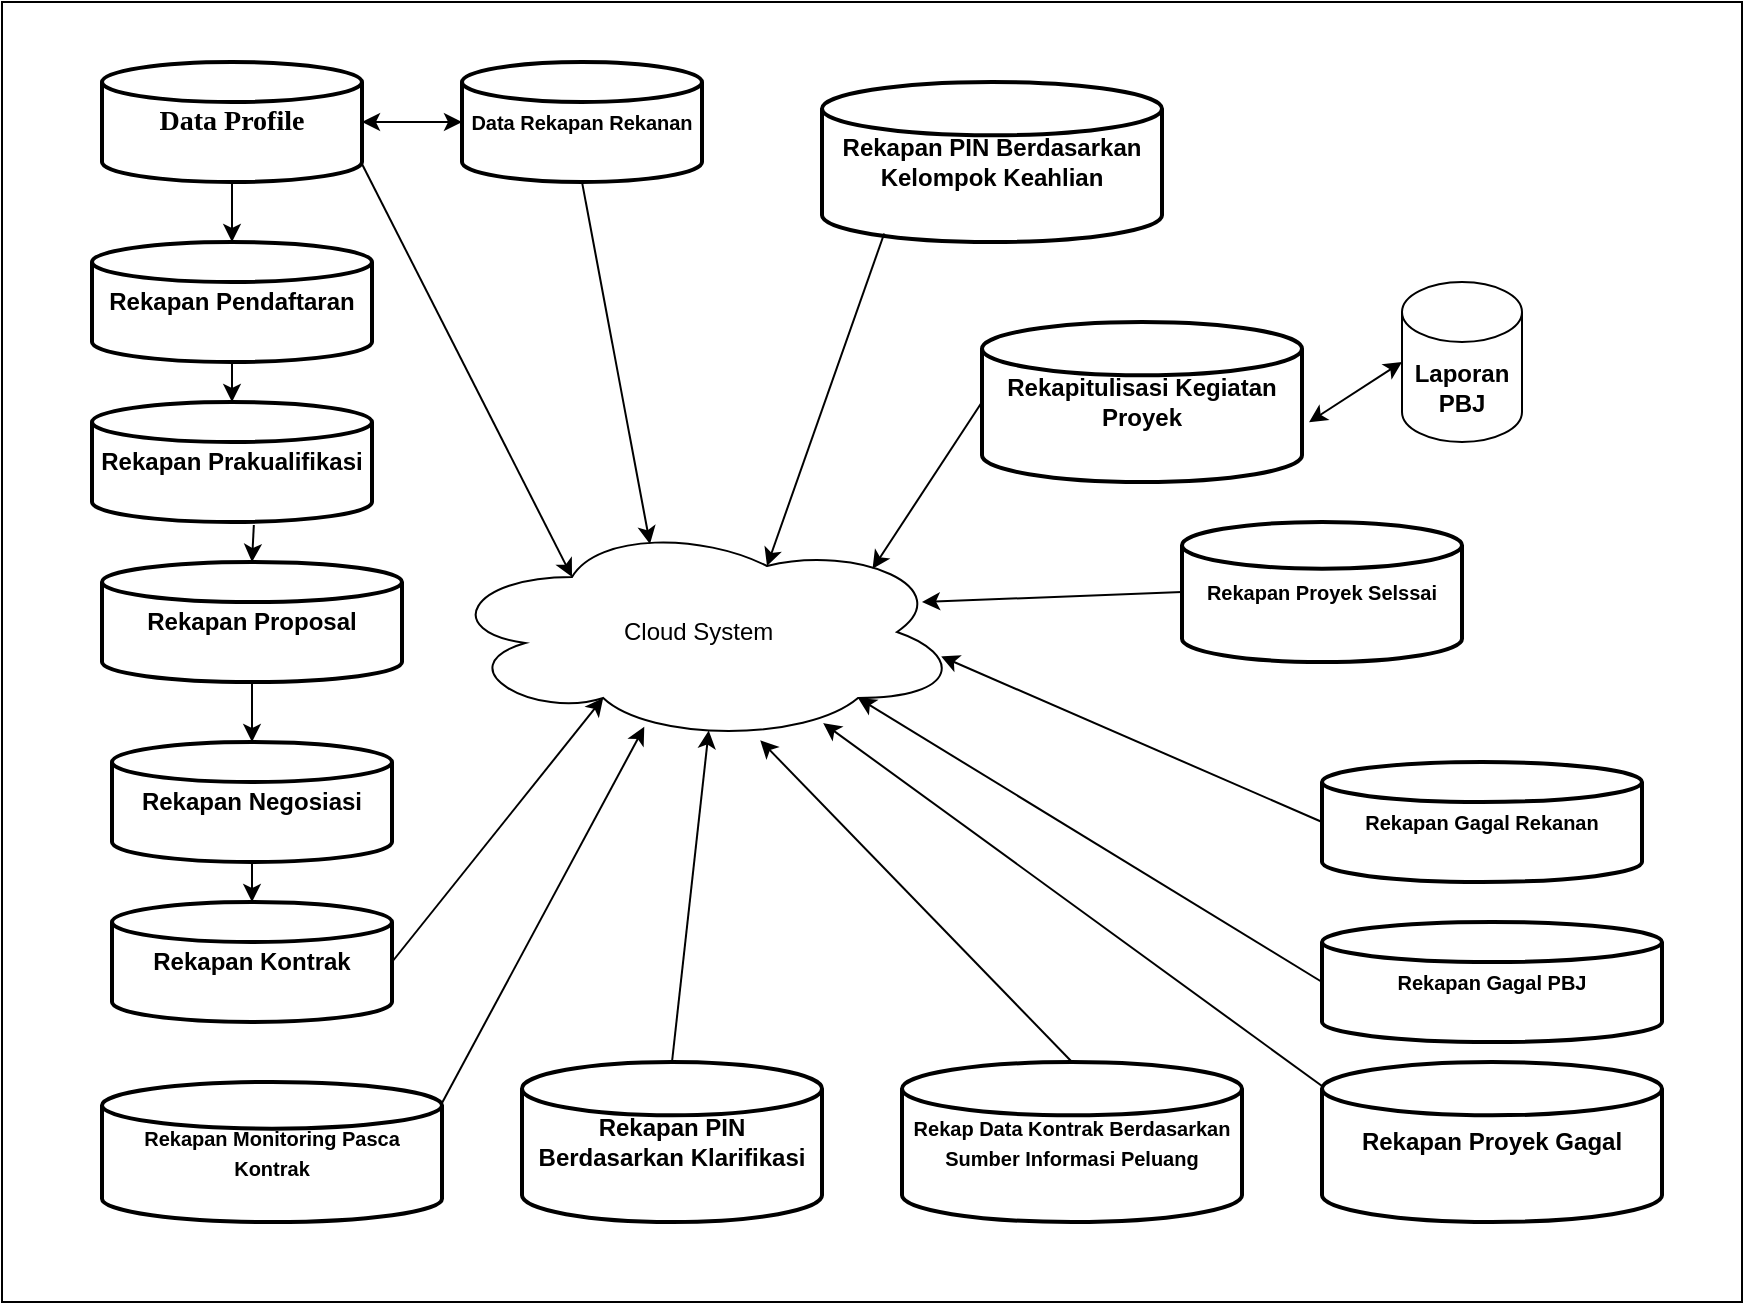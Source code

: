 <mxfile version="24.9.0">
  <diagram name="Page-1" id="jcIbqjNvUO0GuNZ87uYU">
    <mxGraphModel dx="2068" dy="908" grid="1" gridSize="10" guides="1" tooltips="1" connect="1" arrows="1" fold="1" page="1" pageScale="1" pageWidth="850" pageHeight="1100" math="0" shadow="0">
      <root>
        <mxCell id="0" />
        <mxCell id="1" parent="0" />
        <mxCell id="GfokzzcRMbjAe4mJGQ3S-2" value="&lt;font face=&quot;Times New Roman&quot; style=&quot;font-size: 14px;&quot;&gt;Data Profile&lt;/font&gt;" style="strokeWidth=2;html=1;shape=mxgraph.flowchart.database;whiteSpace=wrap;fontStyle=1" vertex="1" parent="1">
          <mxGeometry x="270" y="50" width="130" height="60" as="geometry" />
        </mxCell>
        <mxCell id="GfokzzcRMbjAe4mJGQ3S-3" value="&lt;font style=&quot;font-size: 10px;&quot;&gt;Data Rekapan Rekanan&lt;/font&gt;" style="strokeWidth=2;html=1;shape=mxgraph.flowchart.database;whiteSpace=wrap;fontStyle=1" vertex="1" parent="1">
          <mxGeometry x="450" y="50" width="120" height="60" as="geometry" />
        </mxCell>
        <mxCell id="GfokzzcRMbjAe4mJGQ3S-4" value="Rekapan Pendaftaran" style="strokeWidth=2;html=1;shape=mxgraph.flowchart.database;whiteSpace=wrap;fontStyle=1" vertex="1" parent="1">
          <mxGeometry x="265" y="140" width="140" height="60" as="geometry" />
        </mxCell>
        <mxCell id="GfokzzcRMbjAe4mJGQ3S-6" value="Rekapan Prakualifikasi" style="strokeWidth=2;html=1;shape=mxgraph.flowchart.database;whiteSpace=wrap;fontStyle=1" vertex="1" parent="1">
          <mxGeometry x="265" y="220" width="140" height="60" as="geometry" />
        </mxCell>
        <mxCell id="GfokzzcRMbjAe4mJGQ3S-7" value="Rekapan Proposal" style="strokeWidth=2;html=1;shape=mxgraph.flowchart.database;whiteSpace=wrap;fontStyle=1" vertex="1" parent="1">
          <mxGeometry x="270" y="300" width="150" height="60" as="geometry" />
        </mxCell>
        <mxCell id="GfokzzcRMbjAe4mJGQ3S-8" value="Rekapan Negosiasi" style="strokeWidth=2;html=1;shape=mxgraph.flowchart.database;whiteSpace=wrap;fontStyle=1" vertex="1" parent="1">
          <mxGeometry x="275" y="390" width="140" height="60" as="geometry" />
        </mxCell>
        <mxCell id="GfokzzcRMbjAe4mJGQ3S-10" value="Rekapan Kontrak" style="strokeWidth=2;html=1;shape=mxgraph.flowchart.database;whiteSpace=wrap;fontStyle=1" vertex="1" parent="1">
          <mxGeometry x="275" y="470" width="140" height="60" as="geometry" />
        </mxCell>
        <mxCell id="GfokzzcRMbjAe4mJGQ3S-11" value="&lt;font style=&quot;font-size: 10px;&quot;&gt;Rekapan Gagal Rekanan&lt;/font&gt;" style="strokeWidth=2;html=1;shape=mxgraph.flowchart.database;whiteSpace=wrap;fontStyle=1" vertex="1" parent="1">
          <mxGeometry x="880" y="400" width="160" height="60" as="geometry" />
        </mxCell>
        <mxCell id="GfokzzcRMbjAe4mJGQ3S-12" value="&lt;font style=&quot;font-size: 10px;&quot;&gt;Rekapan Gagal PBJ&lt;/font&gt;" style="strokeWidth=2;html=1;shape=mxgraph.flowchart.database;whiteSpace=wrap;fontStyle=1" vertex="1" parent="1">
          <mxGeometry x="880" y="480" width="170" height="60" as="geometry" />
        </mxCell>
        <mxCell id="GfokzzcRMbjAe4mJGQ3S-13" value="&lt;b&gt;Rekapan PIN Berdasarkan Klarifikasi&lt;/b&gt;" style="strokeWidth=2;html=1;shape=mxgraph.flowchart.database;whiteSpace=wrap;" vertex="1" parent="1">
          <mxGeometry x="480" y="550" width="150" height="80" as="geometry" />
        </mxCell>
        <mxCell id="GfokzzcRMbjAe4mJGQ3S-15" value="&lt;font style=&quot;font-size: 10px;&quot;&gt;Rekapan Proyek Selssai&lt;/font&gt;" style="strokeWidth=2;html=1;shape=mxgraph.flowchart.database;whiteSpace=wrap;fontStyle=1" vertex="1" parent="1">
          <mxGeometry x="810" y="280" width="140" height="70" as="geometry" />
        </mxCell>
        <mxCell id="GfokzzcRMbjAe4mJGQ3S-16" value="&lt;span style=&quot;font-size: 10px;&quot;&gt;Rekapan Monitoring Pasca Kontrak&lt;/span&gt;" style="strokeWidth=2;html=1;shape=mxgraph.flowchart.database;whiteSpace=wrap;fontStyle=1" vertex="1" parent="1">
          <mxGeometry x="270" y="560" width="170" height="70" as="geometry" />
        </mxCell>
        <mxCell id="GfokzzcRMbjAe4mJGQ3S-17" value="&lt;b&gt;Rekapitulisasi Kegiatan Proyek&lt;/b&gt;" style="strokeWidth=2;html=1;shape=mxgraph.flowchart.database;whiteSpace=wrap;" vertex="1" parent="1">
          <mxGeometry x="710" y="180" width="160" height="80" as="geometry" />
        </mxCell>
        <mxCell id="GfokzzcRMbjAe4mJGQ3S-18" value="&lt;b&gt;Rekapan PIN Berdasarkan Kelompok Keahlian&lt;/b&gt;" style="strokeWidth=2;html=1;shape=mxgraph.flowchart.database;whiteSpace=wrap;" vertex="1" parent="1">
          <mxGeometry x="630" y="60" width="170" height="80" as="geometry" />
        </mxCell>
        <mxCell id="GfokzzcRMbjAe4mJGQ3S-19" value="&lt;font style=&quot;font-size: 10px;&quot;&gt;&lt;b&gt;Rekap Data Kontrak Berdasarkan Sumber Informasi Peluang&lt;/b&gt;&lt;/font&gt;" style="strokeWidth=2;html=1;shape=mxgraph.flowchart.database;whiteSpace=wrap;" vertex="1" parent="1">
          <mxGeometry x="670" y="550" width="170" height="80" as="geometry" />
        </mxCell>
        <mxCell id="GfokzzcRMbjAe4mJGQ3S-20" value="&lt;b&gt;Laporan PBJ&lt;/b&gt;" style="shape=cylinder3;whiteSpace=wrap;html=1;boundedLbl=1;backgroundOutline=1;size=15;" vertex="1" parent="1">
          <mxGeometry x="920" y="160" width="60" height="80" as="geometry" />
        </mxCell>
        <mxCell id="GfokzzcRMbjAe4mJGQ3S-22" value="&lt;b&gt;Rekapan Proyek Gagal&lt;/b&gt;" style="strokeWidth=2;html=1;shape=mxgraph.flowchart.database;whiteSpace=wrap;" vertex="1" parent="1">
          <mxGeometry x="880" y="550" width="170" height="80" as="geometry" />
        </mxCell>
        <mxCell id="GfokzzcRMbjAe4mJGQ3S-23" value="" style="endArrow=classic;html=1;rounded=0;exitX=0.5;exitY=1;exitDx=0;exitDy=0;exitPerimeter=0;entryX=0.5;entryY=0;entryDx=0;entryDy=0;entryPerimeter=0;" edge="1" parent="1" source="GfokzzcRMbjAe4mJGQ3S-2" target="GfokzzcRMbjAe4mJGQ3S-4">
          <mxGeometry width="50" height="50" relative="1" as="geometry">
            <mxPoint x="630" y="370" as="sourcePoint" />
            <mxPoint x="680" y="320" as="targetPoint" />
          </mxGeometry>
        </mxCell>
        <mxCell id="GfokzzcRMbjAe4mJGQ3S-24" value="" style="endArrow=classic;html=1;rounded=0;exitX=0.5;exitY=1;exitDx=0;exitDy=0;exitPerimeter=0;entryX=0.5;entryY=0;entryDx=0;entryDy=0;entryPerimeter=0;" edge="1" parent="1" source="GfokzzcRMbjAe4mJGQ3S-4" target="GfokzzcRMbjAe4mJGQ3S-6">
          <mxGeometry width="50" height="50" relative="1" as="geometry">
            <mxPoint x="630" y="370" as="sourcePoint" />
            <mxPoint x="680" y="320" as="targetPoint" />
          </mxGeometry>
        </mxCell>
        <mxCell id="GfokzzcRMbjAe4mJGQ3S-25" value="" style="endArrow=classic;startArrow=classic;html=1;rounded=0;exitX=1;exitY=0.5;exitDx=0;exitDy=0;exitPerimeter=0;entryX=0;entryY=0.5;entryDx=0;entryDy=0;entryPerimeter=0;" edge="1" parent="1" source="GfokzzcRMbjAe4mJGQ3S-2" target="GfokzzcRMbjAe4mJGQ3S-3">
          <mxGeometry width="50" height="50" relative="1" as="geometry">
            <mxPoint x="630" y="370" as="sourcePoint" />
            <mxPoint x="680" y="320" as="targetPoint" />
          </mxGeometry>
        </mxCell>
        <mxCell id="GfokzzcRMbjAe4mJGQ3S-26" value="" style="endArrow=classic;html=1;rounded=0;exitX=0.578;exitY=1.025;exitDx=0;exitDy=0;exitPerimeter=0;entryX=0.5;entryY=0;entryDx=0;entryDy=0;entryPerimeter=0;" edge="1" parent="1" source="GfokzzcRMbjAe4mJGQ3S-6" target="GfokzzcRMbjAe4mJGQ3S-7">
          <mxGeometry width="50" height="50" relative="1" as="geometry">
            <mxPoint x="630" y="370" as="sourcePoint" />
            <mxPoint x="680" y="320" as="targetPoint" />
          </mxGeometry>
        </mxCell>
        <mxCell id="GfokzzcRMbjAe4mJGQ3S-27" value="" style="endArrow=classic;html=1;rounded=0;exitX=0.5;exitY=1;exitDx=0;exitDy=0;exitPerimeter=0;" edge="1" parent="1" source="GfokzzcRMbjAe4mJGQ3S-7" target="GfokzzcRMbjAe4mJGQ3S-8">
          <mxGeometry width="50" height="50" relative="1" as="geometry">
            <mxPoint x="630" y="370" as="sourcePoint" />
            <mxPoint x="680" y="320" as="targetPoint" />
          </mxGeometry>
        </mxCell>
        <mxCell id="GfokzzcRMbjAe4mJGQ3S-28" value="" style="endArrow=classic;html=1;rounded=0;exitX=0.5;exitY=1;exitDx=0;exitDy=0;exitPerimeter=0;entryX=0.5;entryY=0;entryDx=0;entryDy=0;entryPerimeter=0;" edge="1" parent="1" source="GfokzzcRMbjAe4mJGQ3S-8" target="GfokzzcRMbjAe4mJGQ3S-10">
          <mxGeometry width="50" height="50" relative="1" as="geometry">
            <mxPoint x="630" y="370" as="sourcePoint" />
            <mxPoint x="680" y="320" as="targetPoint" />
          </mxGeometry>
        </mxCell>
        <mxCell id="GfokzzcRMbjAe4mJGQ3S-30" value="Cloud System&amp;nbsp;" style="ellipse;shape=cloud;whiteSpace=wrap;html=1;" vertex="1" parent="1">
          <mxGeometry x="440" y="280" width="260" height="110" as="geometry" />
        </mxCell>
        <mxCell id="GfokzzcRMbjAe4mJGQ3S-33" value="" style="endArrow=classic;html=1;rounded=0;exitX=1;exitY=0.5;exitDx=0;exitDy=0;exitPerimeter=0;entryX=0.31;entryY=0.8;entryDx=0;entryDy=0;entryPerimeter=0;" edge="1" parent="1" source="GfokzzcRMbjAe4mJGQ3S-10" target="GfokzzcRMbjAe4mJGQ3S-30">
          <mxGeometry width="50" height="50" relative="1" as="geometry">
            <mxPoint x="630" y="370" as="sourcePoint" />
            <mxPoint x="680" y="320" as="targetPoint" />
          </mxGeometry>
        </mxCell>
        <mxCell id="GfokzzcRMbjAe4mJGQ3S-34" value="" style="endArrow=classic;html=1;rounded=0;exitX=1;exitY=0.15;exitDx=0;exitDy=0;exitPerimeter=0;entryX=0.389;entryY=0.931;entryDx=0;entryDy=0;entryPerimeter=0;" edge="1" parent="1" source="GfokzzcRMbjAe4mJGQ3S-16" target="GfokzzcRMbjAe4mJGQ3S-30">
          <mxGeometry width="50" height="50" relative="1" as="geometry">
            <mxPoint x="630" y="370" as="sourcePoint" />
            <mxPoint x="680" y="320" as="targetPoint" />
          </mxGeometry>
        </mxCell>
        <mxCell id="GfokzzcRMbjAe4mJGQ3S-35" value="" style="endArrow=classic;html=1;rounded=0;exitX=0.5;exitY=0;exitDx=0;exitDy=0;exitPerimeter=0;entryX=0.513;entryY=0.948;entryDx=0;entryDy=0;entryPerimeter=0;" edge="1" parent="1" source="GfokzzcRMbjAe4mJGQ3S-13" target="GfokzzcRMbjAe4mJGQ3S-30">
          <mxGeometry width="50" height="50" relative="1" as="geometry">
            <mxPoint x="630" y="370" as="sourcePoint" />
            <mxPoint x="680" y="320" as="targetPoint" />
          </mxGeometry>
        </mxCell>
        <mxCell id="GfokzzcRMbjAe4mJGQ3S-36" value="" style="endArrow=classic;html=1;rounded=0;exitX=0.5;exitY=0;exitDx=0;exitDy=0;exitPerimeter=0;entryX=0.612;entryY=0.992;entryDx=0;entryDy=0;entryPerimeter=0;" edge="1" parent="1" source="GfokzzcRMbjAe4mJGQ3S-19" target="GfokzzcRMbjAe4mJGQ3S-30">
          <mxGeometry width="50" height="50" relative="1" as="geometry">
            <mxPoint x="630" y="370" as="sourcePoint" />
            <mxPoint x="622" y="384" as="targetPoint" />
          </mxGeometry>
        </mxCell>
        <mxCell id="GfokzzcRMbjAe4mJGQ3S-37" value="" style="endArrow=classic;html=1;rounded=0;exitX=0;exitY=0.15;exitDx=0;exitDy=0;exitPerimeter=0;entryX=0.733;entryY=0.914;entryDx=0;entryDy=0;entryPerimeter=0;" edge="1" parent="1" source="GfokzzcRMbjAe4mJGQ3S-22" target="GfokzzcRMbjAe4mJGQ3S-30">
          <mxGeometry width="50" height="50" relative="1" as="geometry">
            <mxPoint x="630" y="370" as="sourcePoint" />
            <mxPoint x="680" y="320" as="targetPoint" />
          </mxGeometry>
        </mxCell>
        <mxCell id="GfokzzcRMbjAe4mJGQ3S-38" value="" style="endArrow=classic;html=1;rounded=0;exitX=0;exitY=0.5;exitDx=0;exitDy=0;exitPerimeter=0;entryX=0.8;entryY=0.8;entryDx=0;entryDy=0;entryPerimeter=0;" edge="1" parent="1" source="GfokzzcRMbjAe4mJGQ3S-12" target="GfokzzcRMbjAe4mJGQ3S-30">
          <mxGeometry width="50" height="50" relative="1" as="geometry">
            <mxPoint x="630" y="370" as="sourcePoint" />
            <mxPoint x="680" y="320" as="targetPoint" />
          </mxGeometry>
        </mxCell>
        <mxCell id="GfokzzcRMbjAe4mJGQ3S-39" value="" style="endArrow=classic;html=1;rounded=0;exitX=0;exitY=0.5;exitDx=0;exitDy=0;exitPerimeter=0;entryX=0.96;entryY=0.611;entryDx=0;entryDy=0;entryPerimeter=0;" edge="1" parent="1" source="GfokzzcRMbjAe4mJGQ3S-11" target="GfokzzcRMbjAe4mJGQ3S-30">
          <mxGeometry width="50" height="50" relative="1" as="geometry">
            <mxPoint x="630" y="370" as="sourcePoint" />
            <mxPoint x="680" y="320" as="targetPoint" />
          </mxGeometry>
        </mxCell>
        <mxCell id="GfokzzcRMbjAe4mJGQ3S-40" value="" style="endArrow=classic;html=1;rounded=0;exitX=0;exitY=0.5;exitDx=0;exitDy=0;exitPerimeter=0;" edge="1" parent="1" source="GfokzzcRMbjAe4mJGQ3S-15">
          <mxGeometry width="50" height="50" relative="1" as="geometry">
            <mxPoint x="630" y="370" as="sourcePoint" />
            <mxPoint x="680" y="320" as="targetPoint" />
          </mxGeometry>
        </mxCell>
        <mxCell id="GfokzzcRMbjAe4mJGQ3S-41" value="" style="endArrow=classic;html=1;rounded=0;exitX=0;exitY=0.5;exitDx=0;exitDy=0;exitPerimeter=0;entryX=0.828;entryY=0.213;entryDx=0;entryDy=0;entryPerimeter=0;" edge="1" parent="1" source="GfokzzcRMbjAe4mJGQ3S-17" target="GfokzzcRMbjAe4mJGQ3S-30">
          <mxGeometry width="50" height="50" relative="1" as="geometry">
            <mxPoint x="630" y="370" as="sourcePoint" />
            <mxPoint x="680" y="320" as="targetPoint" />
          </mxGeometry>
        </mxCell>
        <mxCell id="GfokzzcRMbjAe4mJGQ3S-42" value="" style="endArrow=classic;html=1;rounded=0;exitX=0.183;exitY=0.947;exitDx=0;exitDy=0;exitPerimeter=0;entryX=0.625;entryY=0.2;entryDx=0;entryDy=0;entryPerimeter=0;" edge="1" parent="1" source="GfokzzcRMbjAe4mJGQ3S-18" target="GfokzzcRMbjAe4mJGQ3S-30">
          <mxGeometry width="50" height="50" relative="1" as="geometry">
            <mxPoint x="630" y="370" as="sourcePoint" />
            <mxPoint x="680" y="320" as="targetPoint" />
          </mxGeometry>
        </mxCell>
        <mxCell id="GfokzzcRMbjAe4mJGQ3S-43" value="" style="endArrow=classic;html=1;rounded=0;exitX=0.5;exitY=1;exitDx=0;exitDy=0;exitPerimeter=0;entryX=0.4;entryY=0.1;entryDx=0;entryDy=0;entryPerimeter=0;" edge="1" parent="1" source="GfokzzcRMbjAe4mJGQ3S-3" target="GfokzzcRMbjAe4mJGQ3S-30">
          <mxGeometry width="50" height="50" relative="1" as="geometry">
            <mxPoint x="630" y="370" as="sourcePoint" />
            <mxPoint x="680" y="320" as="targetPoint" />
          </mxGeometry>
        </mxCell>
        <mxCell id="GfokzzcRMbjAe4mJGQ3S-44" value="" style="endArrow=classic;html=1;rounded=0;exitX=1;exitY=0.85;exitDx=0;exitDy=0;exitPerimeter=0;entryX=0.25;entryY=0.25;entryDx=0;entryDy=0;entryPerimeter=0;" edge="1" parent="1" source="GfokzzcRMbjAe4mJGQ3S-2" target="GfokzzcRMbjAe4mJGQ3S-30">
          <mxGeometry width="50" height="50" relative="1" as="geometry">
            <mxPoint x="630" y="370" as="sourcePoint" />
            <mxPoint x="680" y="320" as="targetPoint" />
          </mxGeometry>
        </mxCell>
        <mxCell id="GfokzzcRMbjAe4mJGQ3S-45" value="" style="endArrow=classic;startArrow=classic;html=1;rounded=0;exitX=1.022;exitY=0.626;exitDx=0;exitDy=0;exitPerimeter=0;entryX=0;entryY=0.5;entryDx=0;entryDy=0;entryPerimeter=0;" edge="1" parent="1" source="GfokzzcRMbjAe4mJGQ3S-17" target="GfokzzcRMbjAe4mJGQ3S-20">
          <mxGeometry width="50" height="50" relative="1" as="geometry">
            <mxPoint x="630" y="370" as="sourcePoint" />
            <mxPoint x="680" y="320" as="targetPoint" />
          </mxGeometry>
        </mxCell>
        <mxCell id="GfokzzcRMbjAe4mJGQ3S-46" value="" style="rounded=0;whiteSpace=wrap;html=1;fillColor=none;" vertex="1" parent="1">
          <mxGeometry x="220" y="20" width="870" height="650" as="geometry" />
        </mxCell>
      </root>
    </mxGraphModel>
  </diagram>
</mxfile>
